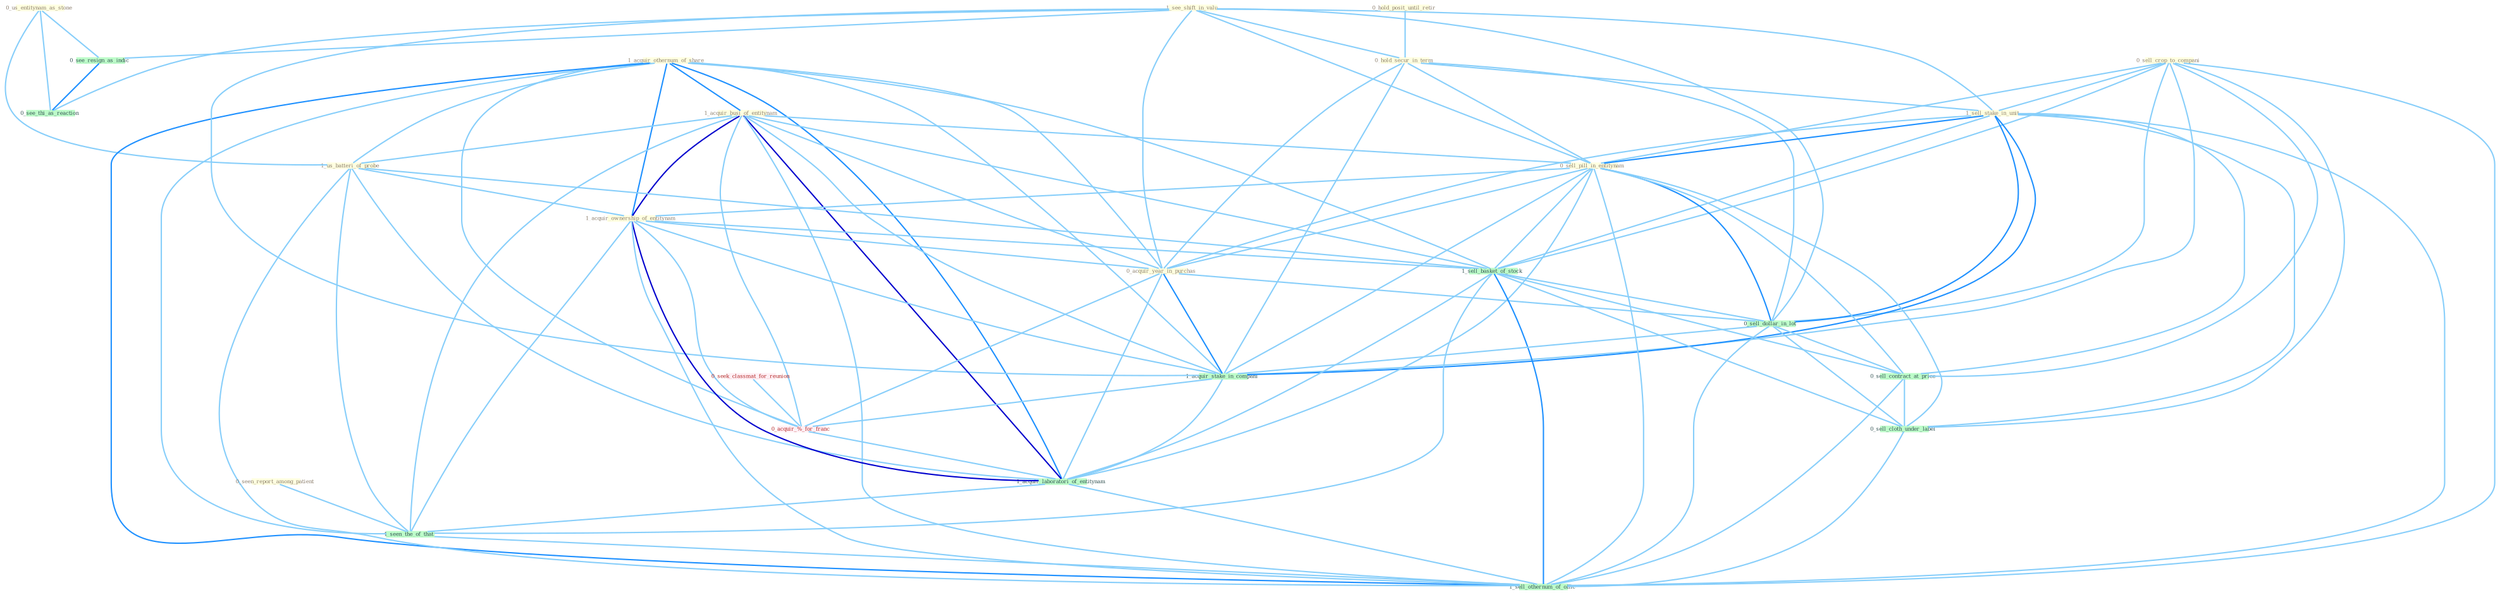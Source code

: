 Graph G{ 
    node
    [shape=polygon,style=filled,width=.5,height=.06,color="#BDFCC9",fixedsize=true,fontsize=4,
    fontcolor="#2f4f4f"];
    {node
    [color="#ffffe0", fontcolor="#8b7d6b"] "0_us_entitynam_as_stone " "1_acquir_othernum_of_share " "1_see_shift_in_valu " "0_hold_posit_until_retir " "1_acquir_busi_of_entitynam " "1_us_batteri_of_probe " "0_sell_crop_to_compani " "0_hold_secur_in_term " "1_sell_stake_in_unit " "0_seen_report_among_patient " "0_sell_pill_in_entitynam " "1_acquir_ownership_of_entitynam " "0_acquir_year_in_purchas "}
{node [color="#fff0f5", fontcolor="#b22222"] "0_seek_classmat_for_reunion " "0_acquir_%_for_franc "}
edge [color="#B0E2FF"];

	"0_us_entitynam_as_stone " -- "1_us_batteri_of_probe " [w="1", color="#87cefa" ];
	"0_us_entitynam_as_stone " -- "0_see_resign_as_indic " [w="1", color="#87cefa" ];
	"0_us_entitynam_as_stone " -- "0_see_thi_as_reaction " [w="1", color="#87cefa" ];
	"1_acquir_othernum_of_share " -- "1_acquir_busi_of_entitynam " [w="2", color="#1e90ff" , len=0.8];
	"1_acquir_othernum_of_share " -- "1_us_batteri_of_probe " [w="1", color="#87cefa" ];
	"1_acquir_othernum_of_share " -- "1_acquir_ownership_of_entitynam " [w="2", color="#1e90ff" , len=0.8];
	"1_acquir_othernum_of_share " -- "0_acquir_year_in_purchas " [w="1", color="#87cefa" ];
	"1_acquir_othernum_of_share " -- "1_sell_basket_of_stock " [w="1", color="#87cefa" ];
	"1_acquir_othernum_of_share " -- "1_acquir_stake_in_compani " [w="1", color="#87cefa" ];
	"1_acquir_othernum_of_share " -- "0_acquir_%_for_franc " [w="1", color="#87cefa" ];
	"1_acquir_othernum_of_share " -- "1_acquir_laboratori_of_entitynam " [w="2", color="#1e90ff" , len=0.8];
	"1_acquir_othernum_of_share " -- "1_seen_the_of_that " [w="1", color="#87cefa" ];
	"1_acquir_othernum_of_share " -- "1_sell_othernum_of_offic " [w="2", color="#1e90ff" , len=0.8];
	"1_see_shift_in_valu " -- "0_hold_secur_in_term " [w="1", color="#87cefa" ];
	"1_see_shift_in_valu " -- "1_sell_stake_in_unit " [w="1", color="#87cefa" ];
	"1_see_shift_in_valu " -- "0_sell_pill_in_entitynam " [w="1", color="#87cefa" ];
	"1_see_shift_in_valu " -- "0_acquir_year_in_purchas " [w="1", color="#87cefa" ];
	"1_see_shift_in_valu " -- "0_sell_dollar_in_lot " [w="1", color="#87cefa" ];
	"1_see_shift_in_valu " -- "0_see_resign_as_indic " [w="1", color="#87cefa" ];
	"1_see_shift_in_valu " -- "1_acquir_stake_in_compani " [w="1", color="#87cefa" ];
	"1_see_shift_in_valu " -- "0_see_thi_as_reaction " [w="1", color="#87cefa" ];
	"0_hold_posit_until_retir " -- "0_hold_secur_in_term " [w="1", color="#87cefa" ];
	"1_acquir_busi_of_entitynam " -- "1_us_batteri_of_probe " [w="1", color="#87cefa" ];
	"1_acquir_busi_of_entitynam " -- "0_sell_pill_in_entitynam " [w="1", color="#87cefa" ];
	"1_acquir_busi_of_entitynam " -- "1_acquir_ownership_of_entitynam " [w="3", color="#0000cd" , len=0.6];
	"1_acquir_busi_of_entitynam " -- "0_acquir_year_in_purchas " [w="1", color="#87cefa" ];
	"1_acquir_busi_of_entitynam " -- "1_sell_basket_of_stock " [w="1", color="#87cefa" ];
	"1_acquir_busi_of_entitynam " -- "1_acquir_stake_in_compani " [w="1", color="#87cefa" ];
	"1_acquir_busi_of_entitynam " -- "0_acquir_%_for_franc " [w="1", color="#87cefa" ];
	"1_acquir_busi_of_entitynam " -- "1_acquir_laboratori_of_entitynam " [w="3", color="#0000cd" , len=0.6];
	"1_acquir_busi_of_entitynam " -- "1_seen_the_of_that " [w="1", color="#87cefa" ];
	"1_acquir_busi_of_entitynam " -- "1_sell_othernum_of_offic " [w="1", color="#87cefa" ];
	"1_us_batteri_of_probe " -- "1_acquir_ownership_of_entitynam " [w="1", color="#87cefa" ];
	"1_us_batteri_of_probe " -- "1_sell_basket_of_stock " [w="1", color="#87cefa" ];
	"1_us_batteri_of_probe " -- "1_acquir_laboratori_of_entitynam " [w="1", color="#87cefa" ];
	"1_us_batteri_of_probe " -- "1_seen_the_of_that " [w="1", color="#87cefa" ];
	"1_us_batteri_of_probe " -- "1_sell_othernum_of_offic " [w="1", color="#87cefa" ];
	"0_sell_crop_to_compani " -- "1_sell_stake_in_unit " [w="1", color="#87cefa" ];
	"0_sell_crop_to_compani " -- "0_sell_pill_in_entitynam " [w="1", color="#87cefa" ];
	"0_sell_crop_to_compani " -- "1_sell_basket_of_stock " [w="1", color="#87cefa" ];
	"0_sell_crop_to_compani " -- "0_sell_dollar_in_lot " [w="1", color="#87cefa" ];
	"0_sell_crop_to_compani " -- "1_acquir_stake_in_compani " [w="1", color="#87cefa" ];
	"0_sell_crop_to_compani " -- "0_sell_contract_at_price " [w="1", color="#87cefa" ];
	"0_sell_crop_to_compani " -- "0_sell_cloth_under_label " [w="1", color="#87cefa" ];
	"0_sell_crop_to_compani " -- "1_sell_othernum_of_offic " [w="1", color="#87cefa" ];
	"0_hold_secur_in_term " -- "1_sell_stake_in_unit " [w="1", color="#87cefa" ];
	"0_hold_secur_in_term " -- "0_sell_pill_in_entitynam " [w="1", color="#87cefa" ];
	"0_hold_secur_in_term " -- "0_acquir_year_in_purchas " [w="1", color="#87cefa" ];
	"0_hold_secur_in_term " -- "0_sell_dollar_in_lot " [w="1", color="#87cefa" ];
	"0_hold_secur_in_term " -- "1_acquir_stake_in_compani " [w="1", color="#87cefa" ];
	"1_sell_stake_in_unit " -- "0_sell_pill_in_entitynam " [w="2", color="#1e90ff" , len=0.8];
	"1_sell_stake_in_unit " -- "0_acquir_year_in_purchas " [w="1", color="#87cefa" ];
	"1_sell_stake_in_unit " -- "1_sell_basket_of_stock " [w="1", color="#87cefa" ];
	"1_sell_stake_in_unit " -- "0_sell_dollar_in_lot " [w="2", color="#1e90ff" , len=0.8];
	"1_sell_stake_in_unit " -- "1_acquir_stake_in_compani " [w="2", color="#1e90ff" , len=0.8];
	"1_sell_stake_in_unit " -- "0_sell_contract_at_price " [w="1", color="#87cefa" ];
	"1_sell_stake_in_unit " -- "0_sell_cloth_under_label " [w="1", color="#87cefa" ];
	"1_sell_stake_in_unit " -- "1_sell_othernum_of_offic " [w="1", color="#87cefa" ];
	"0_seen_report_among_patient " -- "1_seen_the_of_that " [w="1", color="#87cefa" ];
	"0_sell_pill_in_entitynam " -- "1_acquir_ownership_of_entitynam " [w="1", color="#87cefa" ];
	"0_sell_pill_in_entitynam " -- "0_acquir_year_in_purchas " [w="1", color="#87cefa" ];
	"0_sell_pill_in_entitynam " -- "1_sell_basket_of_stock " [w="1", color="#87cefa" ];
	"0_sell_pill_in_entitynam " -- "0_sell_dollar_in_lot " [w="2", color="#1e90ff" , len=0.8];
	"0_sell_pill_in_entitynam " -- "1_acquir_stake_in_compani " [w="1", color="#87cefa" ];
	"0_sell_pill_in_entitynam " -- "0_sell_contract_at_price " [w="1", color="#87cefa" ];
	"0_sell_pill_in_entitynam " -- "1_acquir_laboratori_of_entitynam " [w="1", color="#87cefa" ];
	"0_sell_pill_in_entitynam " -- "0_sell_cloth_under_label " [w="1", color="#87cefa" ];
	"0_sell_pill_in_entitynam " -- "1_sell_othernum_of_offic " [w="1", color="#87cefa" ];
	"1_acquir_ownership_of_entitynam " -- "0_acquir_year_in_purchas " [w="1", color="#87cefa" ];
	"1_acquir_ownership_of_entitynam " -- "1_sell_basket_of_stock " [w="1", color="#87cefa" ];
	"1_acquir_ownership_of_entitynam " -- "1_acquir_stake_in_compani " [w="1", color="#87cefa" ];
	"1_acquir_ownership_of_entitynam " -- "0_acquir_%_for_franc " [w="1", color="#87cefa" ];
	"1_acquir_ownership_of_entitynam " -- "1_acquir_laboratori_of_entitynam " [w="3", color="#0000cd" , len=0.6];
	"1_acquir_ownership_of_entitynam " -- "1_seen_the_of_that " [w="1", color="#87cefa" ];
	"1_acquir_ownership_of_entitynam " -- "1_sell_othernum_of_offic " [w="1", color="#87cefa" ];
	"0_acquir_year_in_purchas " -- "0_sell_dollar_in_lot " [w="1", color="#87cefa" ];
	"0_acquir_year_in_purchas " -- "1_acquir_stake_in_compani " [w="2", color="#1e90ff" , len=0.8];
	"0_acquir_year_in_purchas " -- "0_acquir_%_for_franc " [w="1", color="#87cefa" ];
	"0_acquir_year_in_purchas " -- "1_acquir_laboratori_of_entitynam " [w="1", color="#87cefa" ];
	"0_seek_classmat_for_reunion " -- "0_acquir_%_for_franc " [w="1", color="#87cefa" ];
	"1_sell_basket_of_stock " -- "0_sell_dollar_in_lot " [w="1", color="#87cefa" ];
	"1_sell_basket_of_stock " -- "0_sell_contract_at_price " [w="1", color="#87cefa" ];
	"1_sell_basket_of_stock " -- "1_acquir_laboratori_of_entitynam " [w="1", color="#87cefa" ];
	"1_sell_basket_of_stock " -- "0_sell_cloth_under_label " [w="1", color="#87cefa" ];
	"1_sell_basket_of_stock " -- "1_seen_the_of_that " [w="1", color="#87cefa" ];
	"1_sell_basket_of_stock " -- "1_sell_othernum_of_offic " [w="2", color="#1e90ff" , len=0.8];
	"0_sell_dollar_in_lot " -- "1_acquir_stake_in_compani " [w="1", color="#87cefa" ];
	"0_sell_dollar_in_lot " -- "0_sell_contract_at_price " [w="1", color="#87cefa" ];
	"0_sell_dollar_in_lot " -- "0_sell_cloth_under_label " [w="1", color="#87cefa" ];
	"0_sell_dollar_in_lot " -- "1_sell_othernum_of_offic " [w="1", color="#87cefa" ];
	"0_see_resign_as_indic " -- "0_see_thi_as_reaction " [w="2", color="#1e90ff" , len=0.8];
	"1_acquir_stake_in_compani " -- "0_acquir_%_for_franc " [w="1", color="#87cefa" ];
	"1_acquir_stake_in_compani " -- "1_acquir_laboratori_of_entitynam " [w="1", color="#87cefa" ];
	"0_acquir_%_for_franc " -- "1_acquir_laboratori_of_entitynam " [w="1", color="#87cefa" ];
	"0_sell_contract_at_price " -- "0_sell_cloth_under_label " [w="1", color="#87cefa" ];
	"0_sell_contract_at_price " -- "1_sell_othernum_of_offic " [w="1", color="#87cefa" ];
	"1_acquir_laboratori_of_entitynam " -- "1_seen_the_of_that " [w="1", color="#87cefa" ];
	"1_acquir_laboratori_of_entitynam " -- "1_sell_othernum_of_offic " [w="1", color="#87cefa" ];
	"0_sell_cloth_under_label " -- "1_sell_othernum_of_offic " [w="1", color="#87cefa" ];
	"1_seen_the_of_that " -- "1_sell_othernum_of_offic " [w="1", color="#87cefa" ];
}
